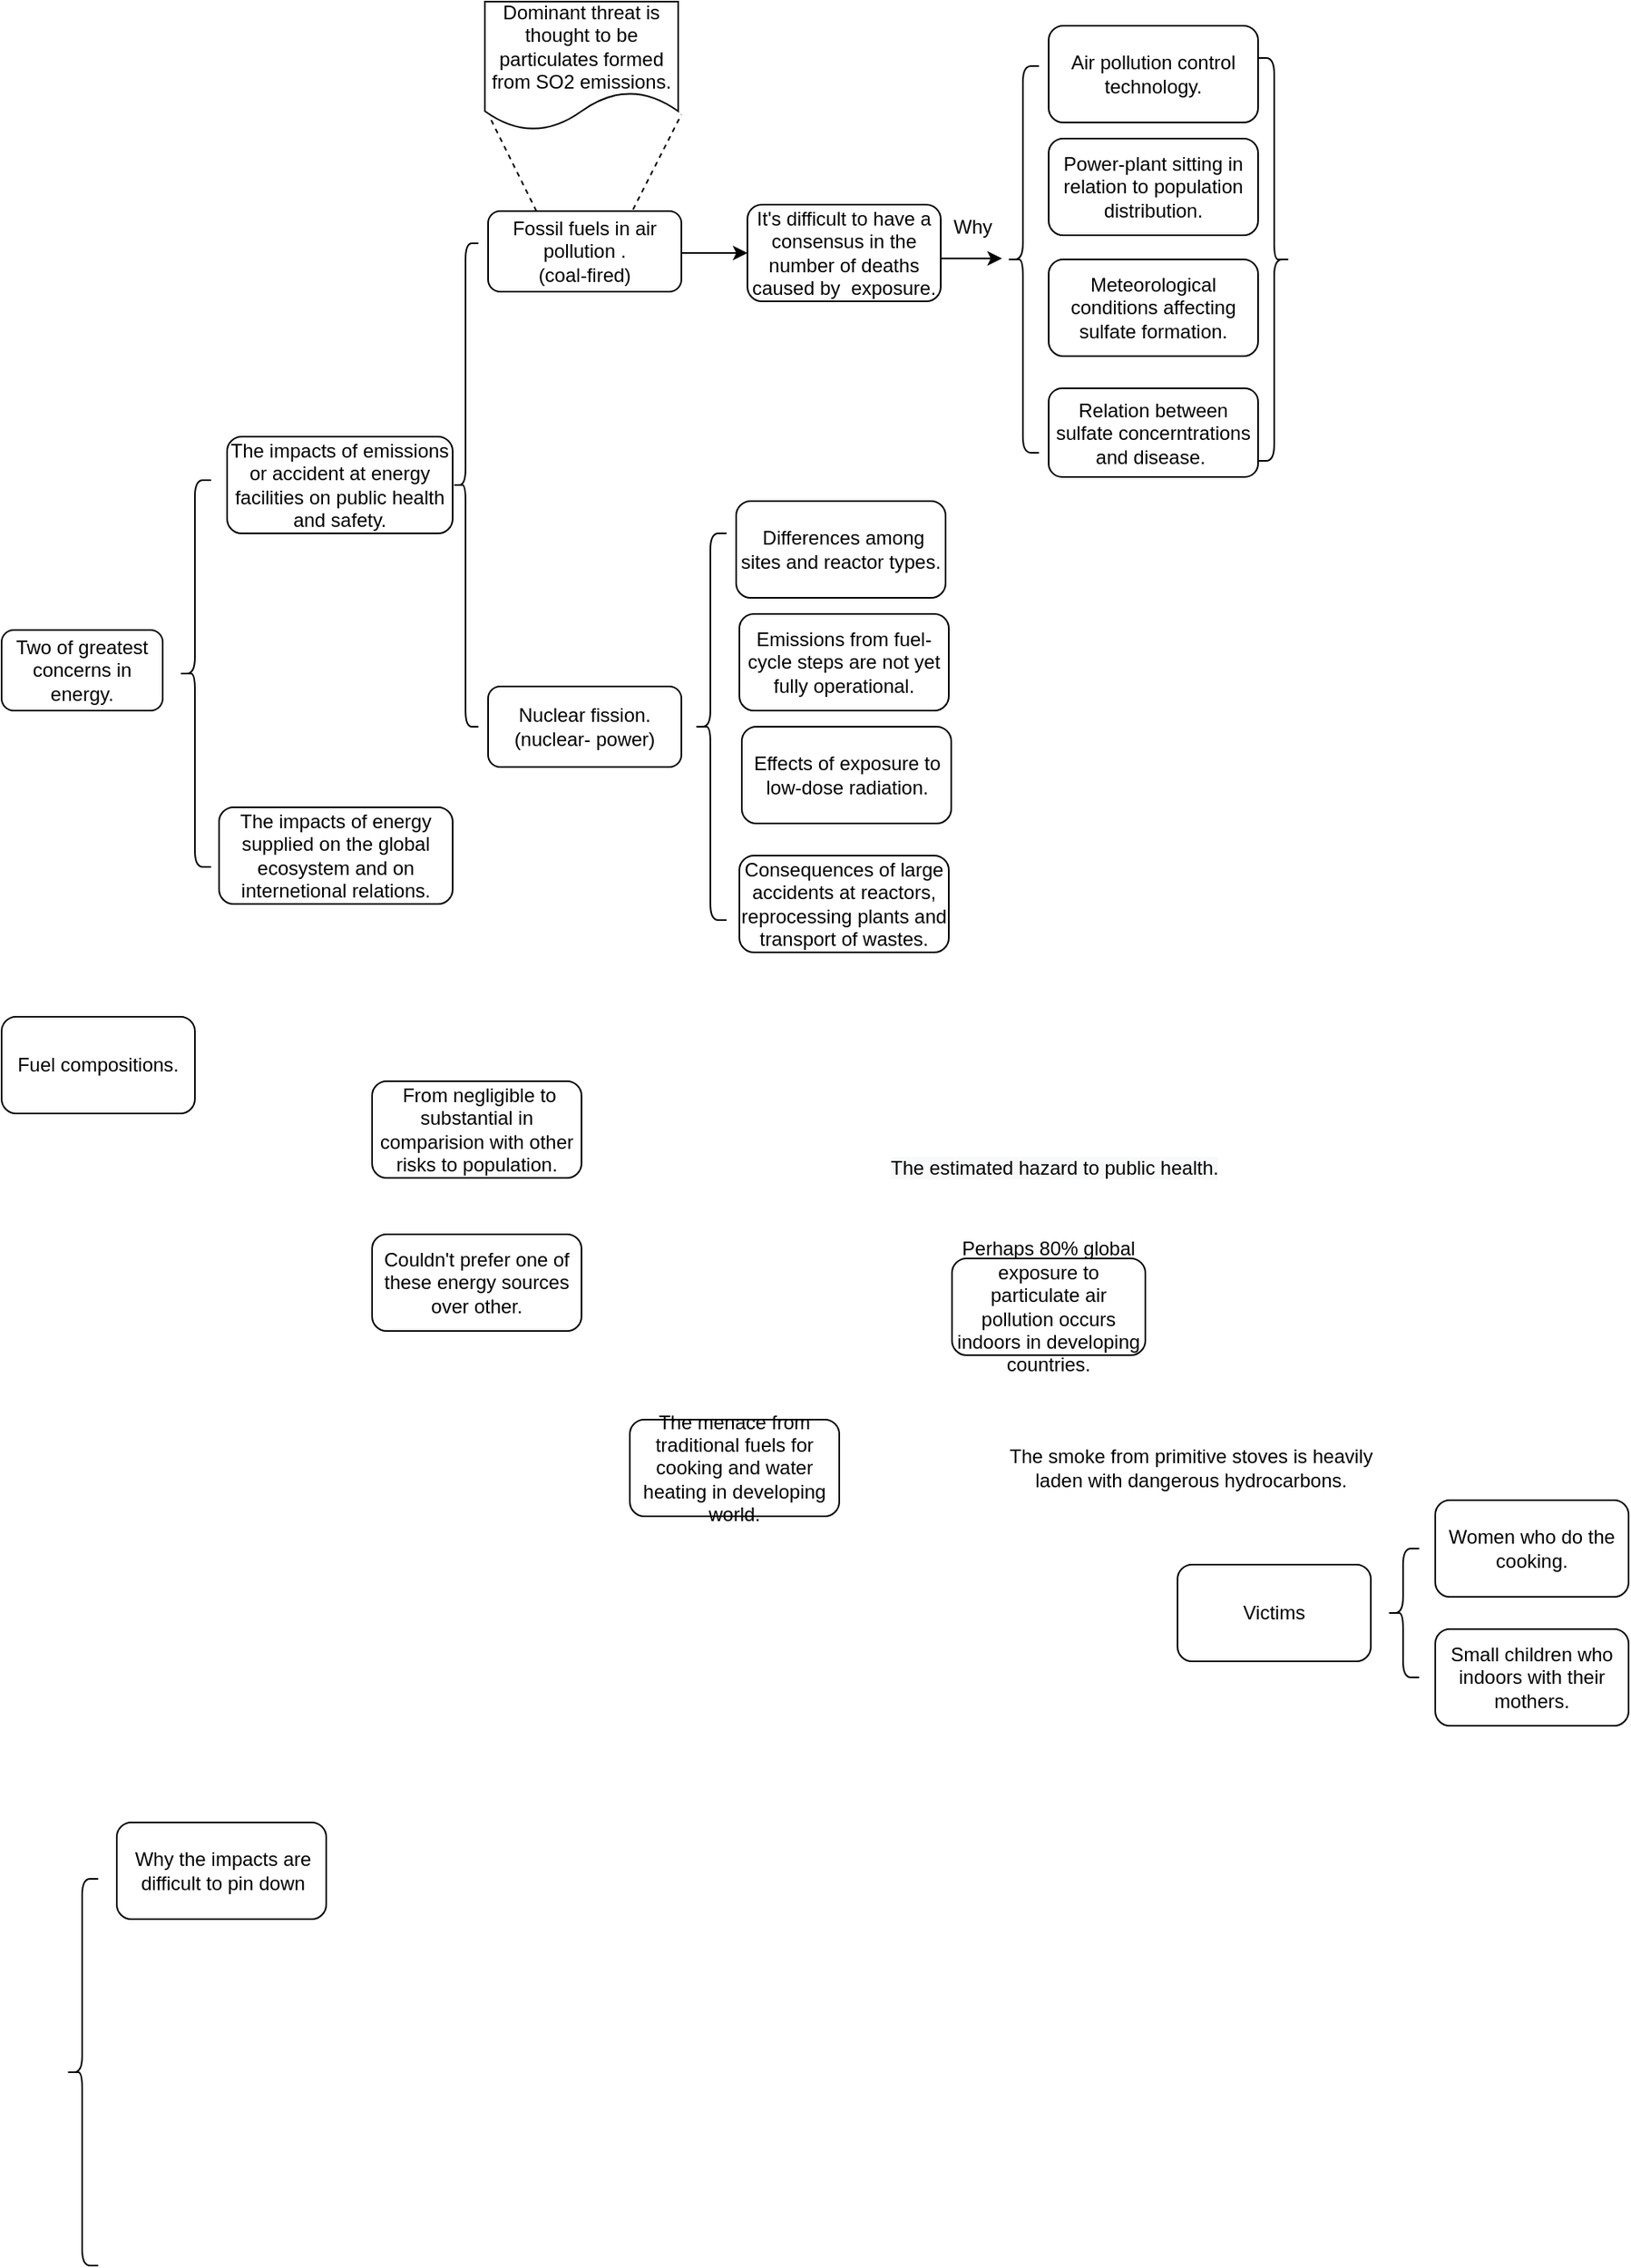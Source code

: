 <mxfile version="13.10.1" type="github">
  <diagram id="HV86x6wX_cSF6RMlQHs8" name="Page-1">
    <mxGraphModel dx="1315" dy="474" grid="1" gridSize="10" guides="1" tooltips="1" connect="1" arrows="1" fold="1" page="1" pageScale="1" pageWidth="827" pageHeight="1169" math="0" shadow="0">
      <root>
        <mxCell id="0" />
        <mxCell id="1" parent="0" />
        <mxCell id="3WgbJdYwUAd_oNcYUVg1-1" value="Two of greatest concerns in energy." style="rounded=1;whiteSpace=wrap;html=1;" vertex="1" parent="1">
          <mxGeometry x="20" y="550" width="100" height="50" as="geometry" />
        </mxCell>
        <mxCell id="3WgbJdYwUAd_oNcYUVg1-3" value="" style="shape=curlyBracket;whiteSpace=wrap;html=1;rounded=1;size=0.5;" vertex="1" parent="1">
          <mxGeometry x="130" y="457" width="20" height="240" as="geometry" />
        </mxCell>
        <mxCell id="3WgbJdYwUAd_oNcYUVg1-4" value="The impacts of energy supplied on the global ecosystem and on internetional relations." style="rounded=1;whiteSpace=wrap;html=1;" vertex="1" parent="1">
          <mxGeometry x="155" y="660" width="145" height="60" as="geometry" />
        </mxCell>
        <mxCell id="3WgbJdYwUAd_oNcYUVg1-5" value="The impacts of emissions or accident at energy facilities on public health and safety." style="rounded=1;whiteSpace=wrap;html=1;" vertex="1" parent="1">
          <mxGeometry x="160" y="430" width="140" height="60" as="geometry" />
        </mxCell>
        <mxCell id="3WgbJdYwUAd_oNcYUVg1-9" value="Nuclear fission.&lt;br&gt;(nuclear- power)" style="rounded=1;whiteSpace=wrap;html=1;" vertex="1" parent="1">
          <mxGeometry x="322" y="585" width="120" height="50" as="geometry" />
        </mxCell>
        <mxCell id="3WgbJdYwUAd_oNcYUVg1-10" value="Fuel compositions." style="rounded=1;whiteSpace=wrap;html=1;" vertex="1" parent="1">
          <mxGeometry x="20" y="790" width="120" height="60" as="geometry" />
        </mxCell>
        <mxCell id="3WgbJdYwUAd_oNcYUVg1-11" value="Air pollution control technology." style="rounded=1;whiteSpace=wrap;html=1;" vertex="1" parent="1">
          <mxGeometry x="677" y="175" width="120" height="60" as="geometry" />
        </mxCell>
        <mxCell id="3WgbJdYwUAd_oNcYUVg1-12" value="Power-plant sitting in relation to population distribution." style="rounded=1;whiteSpace=wrap;html=1;" vertex="1" parent="1">
          <mxGeometry x="670" y="245" width="130" height="60" as="geometry" />
        </mxCell>
        <mxCell id="3WgbJdYwUAd_oNcYUVg1-13" value="Meteorological conditions affecting sulfate formation." style="rounded=1;whiteSpace=wrap;html=1;" vertex="1" parent="1">
          <mxGeometry x="670" y="320" width="130" height="60" as="geometry" />
        </mxCell>
        <mxCell id="3WgbJdYwUAd_oNcYUVg1-14" value="Relation between sulfate concerntrations and disease.&amp;nbsp;" style="rounded=1;whiteSpace=wrap;html=1;" vertex="1" parent="1">
          <mxGeometry x="670" y="400" width="130" height="55" as="geometry" />
        </mxCell>
        <mxCell id="3WgbJdYwUAd_oNcYUVg1-15" value="" style="shape=curlyBracket;whiteSpace=wrap;html=1;rounded=1;size=0.5;" vertex="1" parent="1">
          <mxGeometry x="644" y="200" width="20" height="240" as="geometry" />
        </mxCell>
        <mxCell id="3WgbJdYwUAd_oNcYUVg1-17" value="&amp;nbsp;Differences among sites and reactor types." style="rounded=1;whiteSpace=wrap;html=1;" vertex="1" parent="1">
          <mxGeometry x="476" y="470" width="130" height="60" as="geometry" />
        </mxCell>
        <mxCell id="3WgbJdYwUAd_oNcYUVg1-18" value="Emissions from fuel-cycle steps are not yet fully operational." style="rounded=1;whiteSpace=wrap;html=1;" vertex="1" parent="1">
          <mxGeometry x="478" y="540" width="130" height="60" as="geometry" />
        </mxCell>
        <mxCell id="3WgbJdYwUAd_oNcYUVg1-19" value="Effects of exposure to low-dose radiation." style="rounded=1;whiteSpace=wrap;html=1;" vertex="1" parent="1">
          <mxGeometry x="479.5" y="610" width="130" height="60" as="geometry" />
        </mxCell>
        <mxCell id="3WgbJdYwUAd_oNcYUVg1-20" value="Consequences of large accidents at reactors, reprocessing plants and transport of wastes." style="rounded=1;whiteSpace=wrap;html=1;" vertex="1" parent="1">
          <mxGeometry x="478" y="690" width="130" height="60" as="geometry" />
        </mxCell>
        <mxCell id="3WgbJdYwUAd_oNcYUVg1-21" value="" style="shape=curlyBracket;whiteSpace=wrap;html=1;rounded=1;size=0.5;" vertex="1" parent="1">
          <mxGeometry x="450" y="490" width="20" height="240" as="geometry" />
        </mxCell>
        <mxCell id="3WgbJdYwUAd_oNcYUVg1-24" value="Couldn&#39;t prefer one of these energy sources over other." style="rounded=1;whiteSpace=wrap;html=1;" vertex="1" parent="1">
          <mxGeometry x="250" y="925" width="130" height="60" as="geometry" />
        </mxCell>
        <mxCell id="3WgbJdYwUAd_oNcYUVg1-25" value="&lt;span style=&quot;color: rgb(0, 0, 0); font-family: helvetica; font-size: 12px; font-style: normal; font-weight: 400; letter-spacing: normal; text-align: center; text-indent: 0px; text-transform: none; word-spacing: 0px; background-color: rgb(248, 249, 250); display: inline; float: none;&quot;&gt;The estimated hazard to public health.&lt;/span&gt;" style="text;whiteSpace=wrap;html=1;" vertex="1" parent="1">
          <mxGeometry x="570" y="870" width="230" height="30" as="geometry" />
        </mxCell>
        <mxCell id="3WgbJdYwUAd_oNcYUVg1-26" value="&lt;span&gt;&amp;nbsp;From negligible to substantial in comparision with other risks to population.&lt;/span&gt;" style="rounded=1;whiteSpace=wrap;html=1;" vertex="1" parent="1">
          <mxGeometry x="250" y="830" width="130" height="60" as="geometry" />
        </mxCell>
        <mxCell id="3WgbJdYwUAd_oNcYUVg1-27" value="The menace from traditional fuels for cooking and water heating in developing world." style="rounded=1;whiteSpace=wrap;html=1;" vertex="1" parent="1">
          <mxGeometry x="410" y="1040" width="130" height="60" as="geometry" />
        </mxCell>
        <mxCell id="3WgbJdYwUAd_oNcYUVg1-29" value="Perhaps 80% global exposure to particulate air pollution occurs indoors in developing countries." style="rounded=1;whiteSpace=wrap;html=1;" vertex="1" parent="1">
          <mxGeometry x="610" y="940" width="120" height="60" as="geometry" />
        </mxCell>
        <mxCell id="3WgbJdYwUAd_oNcYUVg1-30" value="Women who do the cooking." style="rounded=1;whiteSpace=wrap;html=1;" vertex="1" parent="1">
          <mxGeometry x="910" y="1090" width="120" height="60" as="geometry" />
        </mxCell>
        <mxCell id="3WgbJdYwUAd_oNcYUVg1-31" value="The smoke from primitive stoves is heavily laden with dangerous hydrocarbons." style="text;html=1;strokeColor=none;fillColor=none;align=center;verticalAlign=middle;whiteSpace=wrap;rounded=0;" vertex="1" parent="1">
          <mxGeometry x="637" y="1060" width="243" height="20" as="geometry" />
        </mxCell>
        <mxCell id="3WgbJdYwUAd_oNcYUVg1-32" value="Small children who indoors with their mothers." style="rounded=1;whiteSpace=wrap;html=1;" vertex="1" parent="1">
          <mxGeometry x="910" y="1170" width="120" height="60" as="geometry" />
        </mxCell>
        <mxCell id="3WgbJdYwUAd_oNcYUVg1-33" value="Victims" style="rounded=1;whiteSpace=wrap;html=1;" vertex="1" parent="1">
          <mxGeometry x="750" y="1130" width="120" height="60" as="geometry" />
        </mxCell>
        <mxCell id="3WgbJdYwUAd_oNcYUVg1-35" value="" style="shape=curlyBracket;whiteSpace=wrap;html=1;rounded=1;size=0.5;" vertex="1" parent="1">
          <mxGeometry x="880" y="1120" width="20" height="80" as="geometry" />
        </mxCell>
        <mxCell id="3WgbJdYwUAd_oNcYUVg1-37" value="Fossil fuels in air pollution .&lt;br&gt;(coal-fired)" style="rounded=1;whiteSpace=wrap;html=1;" vertex="1" parent="1">
          <mxGeometry x="322" y="290" width="120" height="50" as="geometry" />
        </mxCell>
        <mxCell id="3WgbJdYwUAd_oNcYUVg1-38" value="" style="shape=curlyBracket;whiteSpace=wrap;html=1;rounded=1;size=0.5;" vertex="1" parent="1">
          <mxGeometry x="300" y="310" width="16" height="300" as="geometry" />
        </mxCell>
        <mxCell id="3WgbJdYwUAd_oNcYUVg1-42" value="&lt;font face=&quot;helvetica&quot;&gt;Dominant threat is thought to be particulates formed from SO2 emissions.&lt;/font&gt;" style="shape=document;whiteSpace=wrap;html=1;boundedLbl=1;" vertex="1" parent="1">
          <mxGeometry x="320" y="160" width="120" height="80" as="geometry" />
        </mxCell>
        <mxCell id="3WgbJdYwUAd_oNcYUVg1-43" value="" style="endArrow=none;dashed=1;html=1;" edge="1" parent="1">
          <mxGeometry width="50" height="50" relative="1" as="geometry">
            <mxPoint x="412" y="289" as="sourcePoint" />
            <mxPoint x="442" y="230" as="targetPoint" />
          </mxGeometry>
        </mxCell>
        <mxCell id="3WgbJdYwUAd_oNcYUVg1-44" value="" style="endArrow=none;dashed=1;html=1;exitX=0.25;exitY=0;exitDx=0;exitDy=0;entryX=0.031;entryY=0.914;entryDx=0;entryDy=0;entryPerimeter=0;" edge="1" parent="1" source="3WgbJdYwUAd_oNcYUVg1-37" target="3WgbJdYwUAd_oNcYUVg1-42">
          <mxGeometry width="50" height="50" relative="1" as="geometry">
            <mxPoint x="322" y="350" as="sourcePoint" />
            <mxPoint x="312" y="240" as="targetPoint" />
          </mxGeometry>
        </mxCell>
        <mxCell id="3WgbJdYwUAd_oNcYUVg1-51" value="Air pollution control technology." style="rounded=1;whiteSpace=wrap;html=1;" vertex="1" parent="1">
          <mxGeometry x="677" y="175" width="120" height="60" as="geometry" />
        </mxCell>
        <mxCell id="3WgbJdYwUAd_oNcYUVg1-52" value="Air pollution control technology." style="rounded=1;whiteSpace=wrap;html=1;" vertex="1" parent="1">
          <mxGeometry x="670" y="175" width="130" height="60" as="geometry" />
        </mxCell>
        <mxCell id="3WgbJdYwUAd_oNcYUVg1-53" value="" style="shape=curlyBracket;whiteSpace=wrap;html=1;rounded=1;size=0.5;" vertex="1" parent="1">
          <mxGeometry x="60" y="1325" width="20" height="240" as="geometry" />
        </mxCell>
        <mxCell id="3WgbJdYwUAd_oNcYUVg1-54" value="" style="rounded=1;whiteSpace=wrap;html=1;" vertex="1" parent="1">
          <mxGeometry x="91.5" y="1290" width="130" height="60" as="geometry" />
        </mxCell>
        <mxCell id="3WgbJdYwUAd_oNcYUVg1-55" value="Why the impacts are &lt;br&gt;difficult to pin down" style="text;html=1;align=center;verticalAlign=middle;resizable=0;points=[];autosize=1;" vertex="1" parent="1">
          <mxGeometry x="96.5" y="1305" width="120" height="30" as="geometry" />
        </mxCell>
        <mxCell id="3WgbJdYwUAd_oNcYUVg1-56" value="" style="endArrow=classic;html=1;exitX=1;exitY=0.5;exitDx=0;exitDy=0;entryX=0;entryY=0.5;entryDx=0;entryDy=0;" edge="1" parent="1" target="3WgbJdYwUAd_oNcYUVg1-59">
          <mxGeometry width="50" height="50" relative="1" as="geometry">
            <mxPoint x="442" y="316" as="sourcePoint" />
            <mxPoint x="480" y="316" as="targetPoint" />
          </mxGeometry>
        </mxCell>
        <mxCell id="3WgbJdYwUAd_oNcYUVg1-59" value="It&#39;s difficult to have a consensus in the number of deaths caused by&amp;nbsp; exposure." style="rounded=1;whiteSpace=wrap;html=1;" vertex="1" parent="1">
          <mxGeometry x="483" y="286" width="120" height="60" as="geometry" />
        </mxCell>
        <mxCell id="3WgbJdYwUAd_oNcYUVg1-60" value="" style="endArrow=classic;html=1;exitX=1;exitY=0.5;exitDx=0;exitDy=0;" edge="1" parent="1">
          <mxGeometry width="50" height="50" relative="1" as="geometry">
            <mxPoint x="603" y="319.41" as="sourcePoint" />
            <mxPoint x="641" y="319.41" as="targetPoint" />
          </mxGeometry>
        </mxCell>
        <mxCell id="3WgbJdYwUAd_oNcYUVg1-61" value="Why" style="text;html=1;strokeColor=none;fillColor=none;align=center;verticalAlign=middle;whiteSpace=wrap;rounded=0;" vertex="1" parent="1">
          <mxGeometry x="603" y="290" width="40" height="20" as="geometry" />
        </mxCell>
        <mxCell id="3WgbJdYwUAd_oNcYUVg1-62" value="" style="shape=curlyBracket;whiteSpace=wrap;html=1;rounded=1;size=0.5;rotation=-180;" vertex="1" parent="1">
          <mxGeometry x="800" y="195" width="20" height="250" as="geometry" />
        </mxCell>
      </root>
    </mxGraphModel>
  </diagram>
</mxfile>
